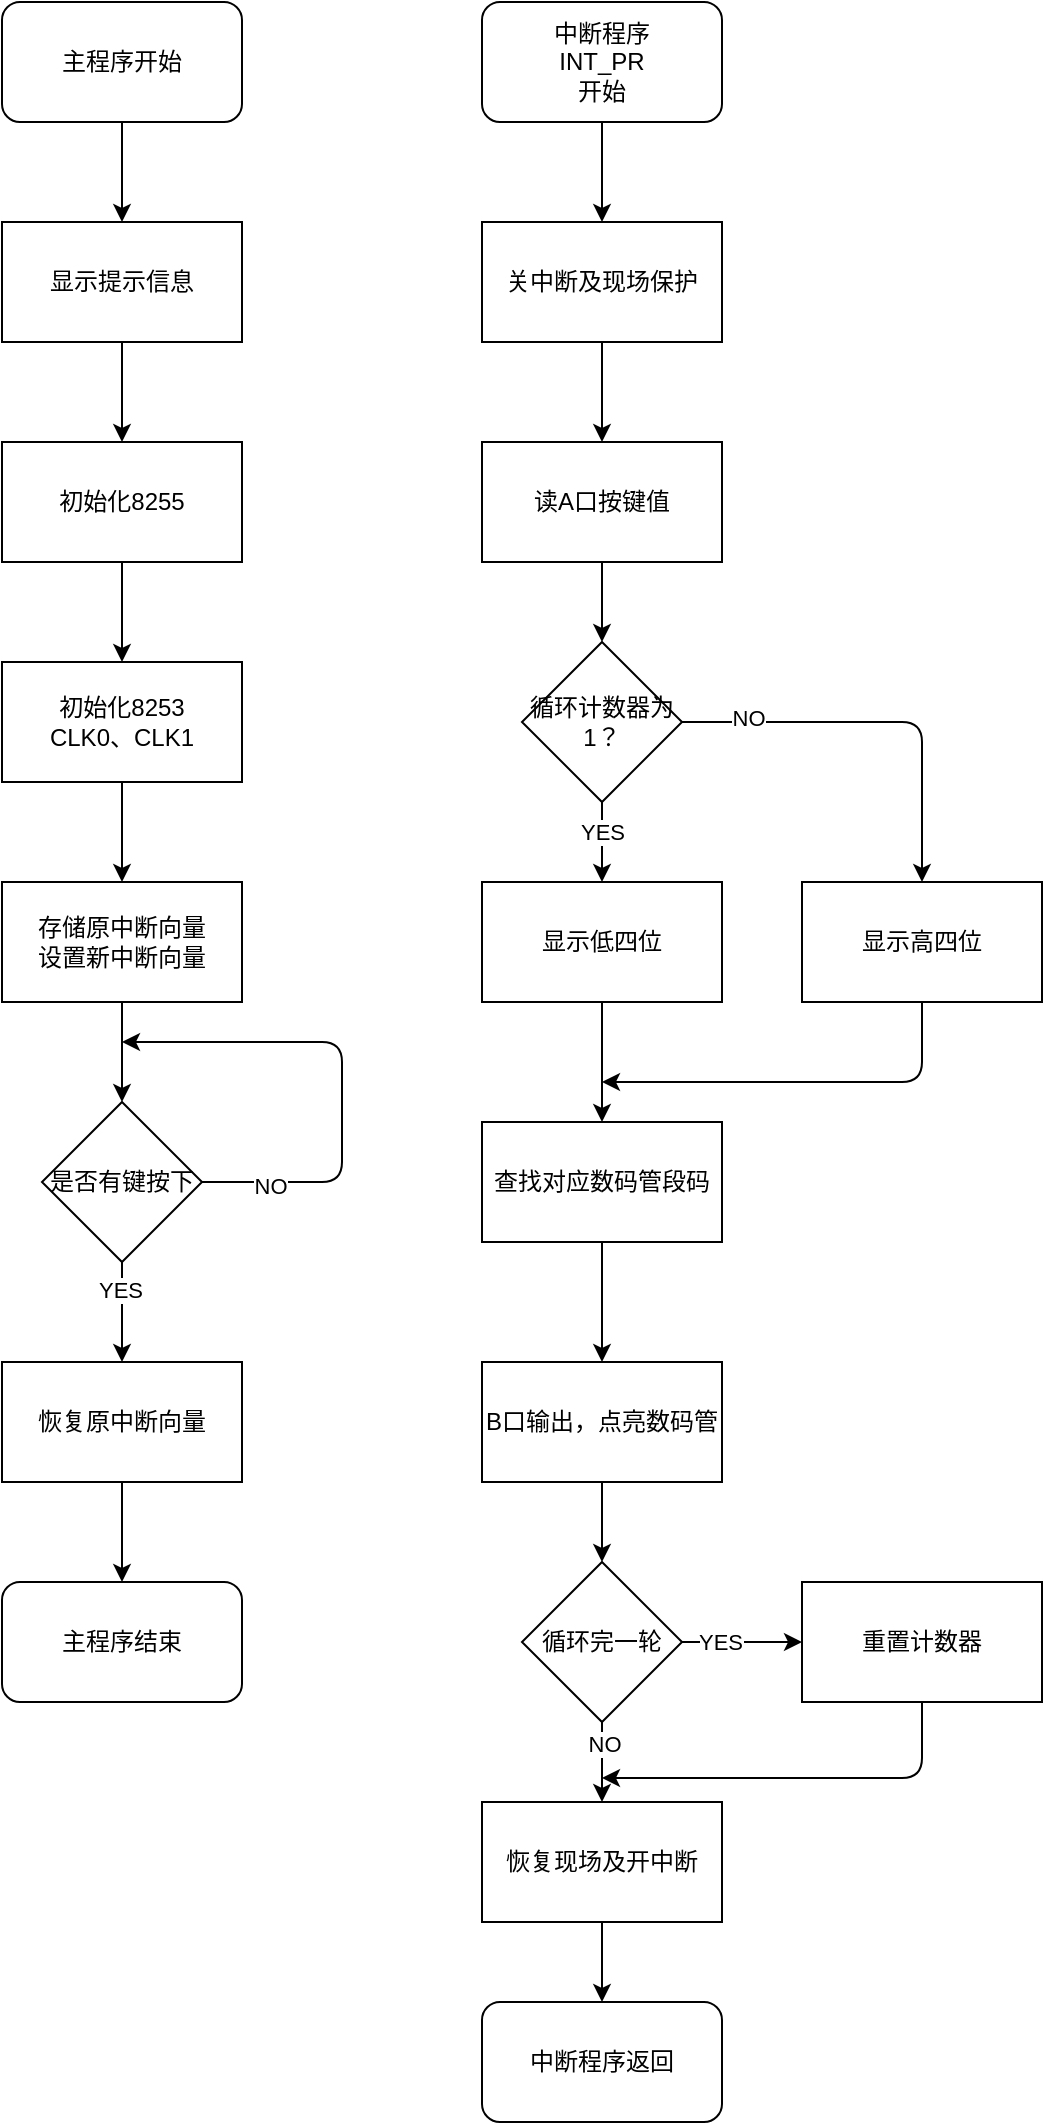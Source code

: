 <mxfile>
    <diagram id="c3tzFWOaW1qfhan2Np2H" name="第 1 页">
        <mxGraphModel dx="547" dy="472" grid="0" gridSize="10" guides="1" tooltips="1" connect="1" arrows="1" fold="1" page="1" pageScale="1" pageWidth="827" pageHeight="1169" math="0" shadow="0">
            <root>
                <mxCell id="0"/>
                <mxCell id="1" parent="0"/>
                <mxCell id="15" style="edgeStyle=orthogonalEdgeStyle;orthogonalLoop=1;jettySize=auto;html=1;exitDx=0;exitDy=0;entryDx=0;entryDy=0;noEdgeStyle=1;orthogonal=1;" parent="1" source="3" target="10" edge="1">
                    <mxGeometry relative="1" as="geometry"/>
                </mxCell>
                <mxCell id="3" value="主程序开始" style="whiteSpace=wrap;html=1;rounded=1;" parent="1" vertex="1">
                    <mxGeometry x="20" y="20" width="120" height="60" as="geometry"/>
                </mxCell>
                <mxCell id="17" value="" style="edgeStyle=orthogonalEdgeStyle;orthogonalLoop=1;jettySize=auto;html=1;noEdgeStyle=1;orthogonal=1;" parent="1" source="10" target="16" edge="1">
                    <mxGeometry relative="1" as="geometry"/>
                </mxCell>
                <mxCell id="10" value="显示提示信息" style="whiteSpace=wrap;html=1;" parent="1" vertex="1">
                    <mxGeometry x="20" y="130" width="120" height="60" as="geometry"/>
                </mxCell>
                <mxCell id="19" value="" style="edgeStyle=orthogonalEdgeStyle;orthogonalLoop=1;jettySize=auto;html=1;noEdgeStyle=1;orthogonal=1;" parent="1" source="16" target="18" edge="1">
                    <mxGeometry relative="1" as="geometry"/>
                </mxCell>
                <mxCell id="16" value="初始化8255" style="whiteSpace=wrap;html=1;" parent="1" vertex="1">
                    <mxGeometry x="20" y="240" width="120" height="60" as="geometry"/>
                </mxCell>
                <mxCell id="21" value="" style="edgeStyle=orthogonalEdgeStyle;orthogonalLoop=1;jettySize=auto;html=1;noEdgeStyle=1;orthogonal=1;" parent="1" source="18" target="20" edge="1">
                    <mxGeometry relative="1" as="geometry"/>
                </mxCell>
                <mxCell id="18" value="初始化8253&lt;br&gt;CLK0、CLK1" style="whiteSpace=wrap;html=1;" parent="1" vertex="1">
                    <mxGeometry x="20" y="350" width="120" height="60" as="geometry"/>
                </mxCell>
                <mxCell id="23" value="" style="edgeStyle=orthogonalEdgeStyle;orthogonalLoop=1;jettySize=auto;html=1;noEdgeStyle=1;orthogonal=1;" parent="1" source="20" target="22" edge="1">
                    <mxGeometry relative="1" as="geometry"/>
                </mxCell>
                <mxCell id="20" value="存储原中断向量&lt;br&gt;设置新中断向量" style="whiteSpace=wrap;html=1;" parent="1" vertex="1">
                    <mxGeometry x="20" y="460" width="120" height="60" as="geometry"/>
                </mxCell>
                <mxCell id="34" style="edgeStyle=orthogonalEdgeStyle;orthogonalLoop=1;jettySize=auto;html=1;exitDx=0;exitDy=0;noEdgeStyle=1;orthogonal=1;entryX=0.5;entryY=0;entryDx=0;entryDy=0;" parent="1" source="22" target="82" edge="1">
                    <mxGeometry relative="1" as="geometry">
                        <mxPoint x="80" y="698" as="targetPoint"/>
                    </mxGeometry>
                </mxCell>
                <mxCell id="50" value="YES" style="edgeLabel;html=1;align=center;verticalAlign=middle;resizable=0;points=[];" parent="34" vertex="1" connectable="0">
                    <mxGeometry x="-0.439" y="-1" relative="1" as="geometry">
                        <mxPoint as="offset"/>
                    </mxGeometry>
                </mxCell>
                <mxCell id="22" value="是否有键按下" style="rhombus;whiteSpace=wrap;html=1;" parent="1" vertex="1">
                    <mxGeometry x="40" y="570" width="80" height="80" as="geometry"/>
                </mxCell>
                <mxCell id="33" value="主程序结束" style="whiteSpace=wrap;html=1;rounded=1;" parent="1" vertex="1">
                    <mxGeometry x="20" y="810" width="120" height="60" as="geometry"/>
                </mxCell>
                <mxCell id="48" value="" style="endArrow=classic;html=1;exitX=1;exitY=0.5;exitDx=0;exitDy=0;edgeStyle=elbowEdgeStyle;" parent="1" source="22" edge="1">
                    <mxGeometry width="50" height="50" relative="1" as="geometry">
                        <mxPoint x="170" y="540" as="sourcePoint"/>
                        <mxPoint x="80" y="540" as="targetPoint"/>
                        <Array as="points">
                            <mxPoint x="190" y="580"/>
                        </Array>
                    </mxGeometry>
                </mxCell>
                <mxCell id="49" value="NO" style="edgeLabel;html=1;align=center;verticalAlign=middle;resizable=0;points=[];" parent="48" vertex="1" connectable="0">
                    <mxGeometry x="-0.734" y="-2" relative="1" as="geometry">
                        <mxPoint as="offset"/>
                    </mxGeometry>
                </mxCell>
                <mxCell id="54" style="edgeStyle=elbowEdgeStyle;orthogonalLoop=1;jettySize=auto;html=1;exitX=0.5;exitY=1;exitDx=0;exitDy=0;entryX=0.5;entryY=0;entryDx=0;entryDy=0;" parent="1" source="52" target="53" edge="1">
                    <mxGeometry relative="1" as="geometry"/>
                </mxCell>
                <mxCell id="52" value="中断程序&lt;br&gt;INT_PR&lt;br&gt;开始" style="whiteSpace=wrap;html=1;rounded=1;" parent="1" vertex="1">
                    <mxGeometry x="260" y="20" width="120" height="60" as="geometry"/>
                </mxCell>
                <mxCell id="56" style="edgeStyle=elbowEdgeStyle;orthogonalLoop=1;jettySize=auto;html=1;exitX=0.5;exitY=1;exitDx=0;exitDy=0;entryX=0.5;entryY=0;entryDx=0;entryDy=0;" parent="1" source="53" target="55" edge="1">
                    <mxGeometry relative="1" as="geometry"/>
                </mxCell>
                <mxCell id="53" value="关中断及现场保护" style="whiteSpace=wrap;html=1;" parent="1" vertex="1">
                    <mxGeometry x="260" y="130" width="120" height="60" as="geometry"/>
                </mxCell>
                <mxCell id="58" value="" style="edgeStyle=elbowEdgeStyle;orthogonalLoop=1;jettySize=auto;html=1;" parent="1" source="55" target="57" edge="1">
                    <mxGeometry relative="1" as="geometry"/>
                </mxCell>
                <mxCell id="55" value="读A口按键值" style="whiteSpace=wrap;html=1;" parent="1" vertex="1">
                    <mxGeometry x="260" y="240" width="120" height="60" as="geometry"/>
                </mxCell>
                <mxCell id="60" style="edgeStyle=elbowEdgeStyle;orthogonalLoop=1;jettySize=auto;html=1;exitX=0.5;exitY=1;exitDx=0;exitDy=0;entryX=0.5;entryY=0;entryDx=0;entryDy=0;" parent="1" source="57" target="59" edge="1">
                    <mxGeometry relative="1" as="geometry"/>
                </mxCell>
                <mxCell id="61" value="YES" style="edgeLabel;html=1;align=center;verticalAlign=middle;resizable=0;points=[];" parent="60" vertex="1" connectable="0">
                    <mxGeometry x="-0.246" relative="1" as="geometry">
                        <mxPoint as="offset"/>
                    </mxGeometry>
                </mxCell>
                <mxCell id="63" style="edgeStyle=elbowEdgeStyle;orthogonalLoop=1;jettySize=auto;html=1;exitX=1;exitY=0.5;exitDx=0;exitDy=0;entryX=0.5;entryY=0;entryDx=0;entryDy=0;" parent="1" source="57" target="62" edge="1">
                    <mxGeometry relative="1" as="geometry">
                        <Array as="points">
                            <mxPoint x="480" y="410"/>
                        </Array>
                    </mxGeometry>
                </mxCell>
                <mxCell id="64" value="NO" style="edgeLabel;html=1;align=center;verticalAlign=middle;resizable=0;points=[];" parent="63" vertex="1" connectable="0">
                    <mxGeometry x="-0.673" y="2" relative="1" as="geometry">
                        <mxPoint as="offset"/>
                    </mxGeometry>
                </mxCell>
                <mxCell id="57" value="循环计数器为1？" style="rhombus;whiteSpace=wrap;html=1;" parent="1" vertex="1">
                    <mxGeometry x="280" y="340" width="80" height="80" as="geometry"/>
                </mxCell>
                <mxCell id="66" style="edgeStyle=elbowEdgeStyle;orthogonalLoop=1;jettySize=auto;html=1;exitX=0.5;exitY=1;exitDx=0;exitDy=0;entryX=0.5;entryY=0;entryDx=0;entryDy=0;" parent="1" source="59" target="65" edge="1">
                    <mxGeometry relative="1" as="geometry"/>
                </mxCell>
                <mxCell id="59" value="显示低四位" style="whiteSpace=wrap;html=1;" parent="1" vertex="1">
                    <mxGeometry x="260" y="460" width="120" height="60" as="geometry"/>
                </mxCell>
                <mxCell id="68" style="edgeStyle=elbowEdgeStyle;orthogonalLoop=1;jettySize=auto;html=1;exitX=0.5;exitY=1;exitDx=0;exitDy=0;" parent="1" source="62" edge="1">
                    <mxGeometry relative="1" as="geometry">
                        <mxPoint x="320" y="560.0" as="targetPoint"/>
                        <Array as="points">
                            <mxPoint x="480" y="550"/>
                            <mxPoint x="450" y="550"/>
                        </Array>
                    </mxGeometry>
                </mxCell>
                <mxCell id="62" value="显示高四位" style="whiteSpace=wrap;html=1;" parent="1" vertex="1">
                    <mxGeometry x="420" y="460" width="120" height="60" as="geometry"/>
                </mxCell>
                <mxCell id="70" style="edgeStyle=elbowEdgeStyle;orthogonalLoop=1;jettySize=auto;html=1;exitX=0.5;exitY=1;exitDx=0;exitDy=0;entryX=0.5;entryY=0;entryDx=0;entryDy=0;" parent="1" source="65" target="69" edge="1">
                    <mxGeometry relative="1" as="geometry"/>
                </mxCell>
                <mxCell id="65" value="查找对应数码管段码" style="whiteSpace=wrap;html=1;" parent="1" vertex="1">
                    <mxGeometry x="260" y="580" width="120" height="60" as="geometry"/>
                </mxCell>
                <mxCell id="72" style="edgeStyle=elbowEdgeStyle;orthogonalLoop=1;jettySize=auto;html=1;exitX=0.5;exitY=1;exitDx=0;exitDy=0;entryX=0.5;entryY=0;entryDx=0;entryDy=0;" parent="1" source="69" target="71" edge="1">
                    <mxGeometry relative="1" as="geometry"/>
                </mxCell>
                <mxCell id="69" value="B口输出，点亮数码管" style="whiteSpace=wrap;html=1;" parent="1" vertex="1">
                    <mxGeometry x="260" y="700" width="120" height="60" as="geometry"/>
                </mxCell>
                <mxCell id="74" style="edgeStyle=elbowEdgeStyle;orthogonalLoop=1;jettySize=auto;html=1;exitX=1;exitY=0.5;exitDx=0;exitDy=0;entryX=0;entryY=0.5;entryDx=0;entryDy=0;" parent="1" source="71" target="73" edge="1">
                    <mxGeometry relative="1" as="geometry"/>
                </mxCell>
                <mxCell id="80" value="YES" style="edgeLabel;html=1;align=center;verticalAlign=middle;resizable=0;points=[];" parent="74" vertex="1" connectable="0">
                    <mxGeometry x="-0.372" relative="1" as="geometry">
                        <mxPoint as="offset"/>
                    </mxGeometry>
                </mxCell>
                <mxCell id="76" style="edgeStyle=elbowEdgeStyle;orthogonalLoop=1;jettySize=auto;html=1;exitX=0.5;exitY=1;exitDx=0;exitDy=0;entryX=0.5;entryY=0;entryDx=0;entryDy=0;" parent="1" source="71" target="75" edge="1">
                    <mxGeometry relative="1" as="geometry"/>
                </mxCell>
                <mxCell id="81" value="NO" style="edgeLabel;html=1;align=center;verticalAlign=middle;resizable=0;points=[];" parent="76" vertex="1" connectable="0">
                    <mxGeometry x="-0.648" y="1" relative="1" as="geometry">
                        <mxPoint y="4" as="offset"/>
                    </mxGeometry>
                </mxCell>
                <mxCell id="71" value="循环完一轮" style="rhombus;whiteSpace=wrap;html=1;" parent="1" vertex="1">
                    <mxGeometry x="280" y="800" width="80" height="80" as="geometry"/>
                </mxCell>
                <mxCell id="77" style="edgeStyle=elbowEdgeStyle;orthogonalLoop=1;jettySize=auto;html=1;exitX=0.5;exitY=1;exitDx=0;exitDy=0;" parent="1" source="73" edge="1">
                    <mxGeometry relative="1" as="geometry">
                        <mxPoint x="320" y="908" as="targetPoint"/>
                        <Array as="points">
                            <mxPoint x="480" y="890"/>
                        </Array>
                    </mxGeometry>
                </mxCell>
                <mxCell id="73" value="重置计数器" style="whiteSpace=wrap;html=1;" parent="1" vertex="1">
                    <mxGeometry x="420" y="810" width="120" height="60" as="geometry"/>
                </mxCell>
                <mxCell id="79" style="edgeStyle=elbowEdgeStyle;orthogonalLoop=1;jettySize=auto;html=1;exitX=0.5;exitY=1;exitDx=0;exitDy=0;entryX=0.5;entryY=0;entryDx=0;entryDy=0;" parent="1" source="75" target="78" edge="1">
                    <mxGeometry relative="1" as="geometry"/>
                </mxCell>
                <mxCell id="75" value="恢复现场及开中断" style="whiteSpace=wrap;html=1;" parent="1" vertex="1">
                    <mxGeometry x="260" y="920" width="120" height="60" as="geometry"/>
                </mxCell>
                <mxCell id="78" value="中断程序返回" style="whiteSpace=wrap;html=1;rounded=1;glass=0;shadow=0;sketch=0;" parent="1" vertex="1">
                    <mxGeometry x="260" y="1020" width="120" height="60" as="geometry"/>
                </mxCell>
                <mxCell id="83" style="edgeStyle=orthogonalEdgeStyle;rounded=0;orthogonalLoop=1;jettySize=auto;html=1;exitX=0.5;exitY=1;exitDx=0;exitDy=0;entryX=0.5;entryY=0;entryDx=0;entryDy=0;" edge="1" parent="1" source="82" target="33">
                    <mxGeometry relative="1" as="geometry"/>
                </mxCell>
                <mxCell id="82" value="恢复原中断向量" style="rounded=0;whiteSpace=wrap;html=1;" vertex="1" parent="1">
                    <mxGeometry x="20" y="700" width="120" height="60" as="geometry"/>
                </mxCell>
            </root>
        </mxGraphModel>
    </diagram>
</mxfile>